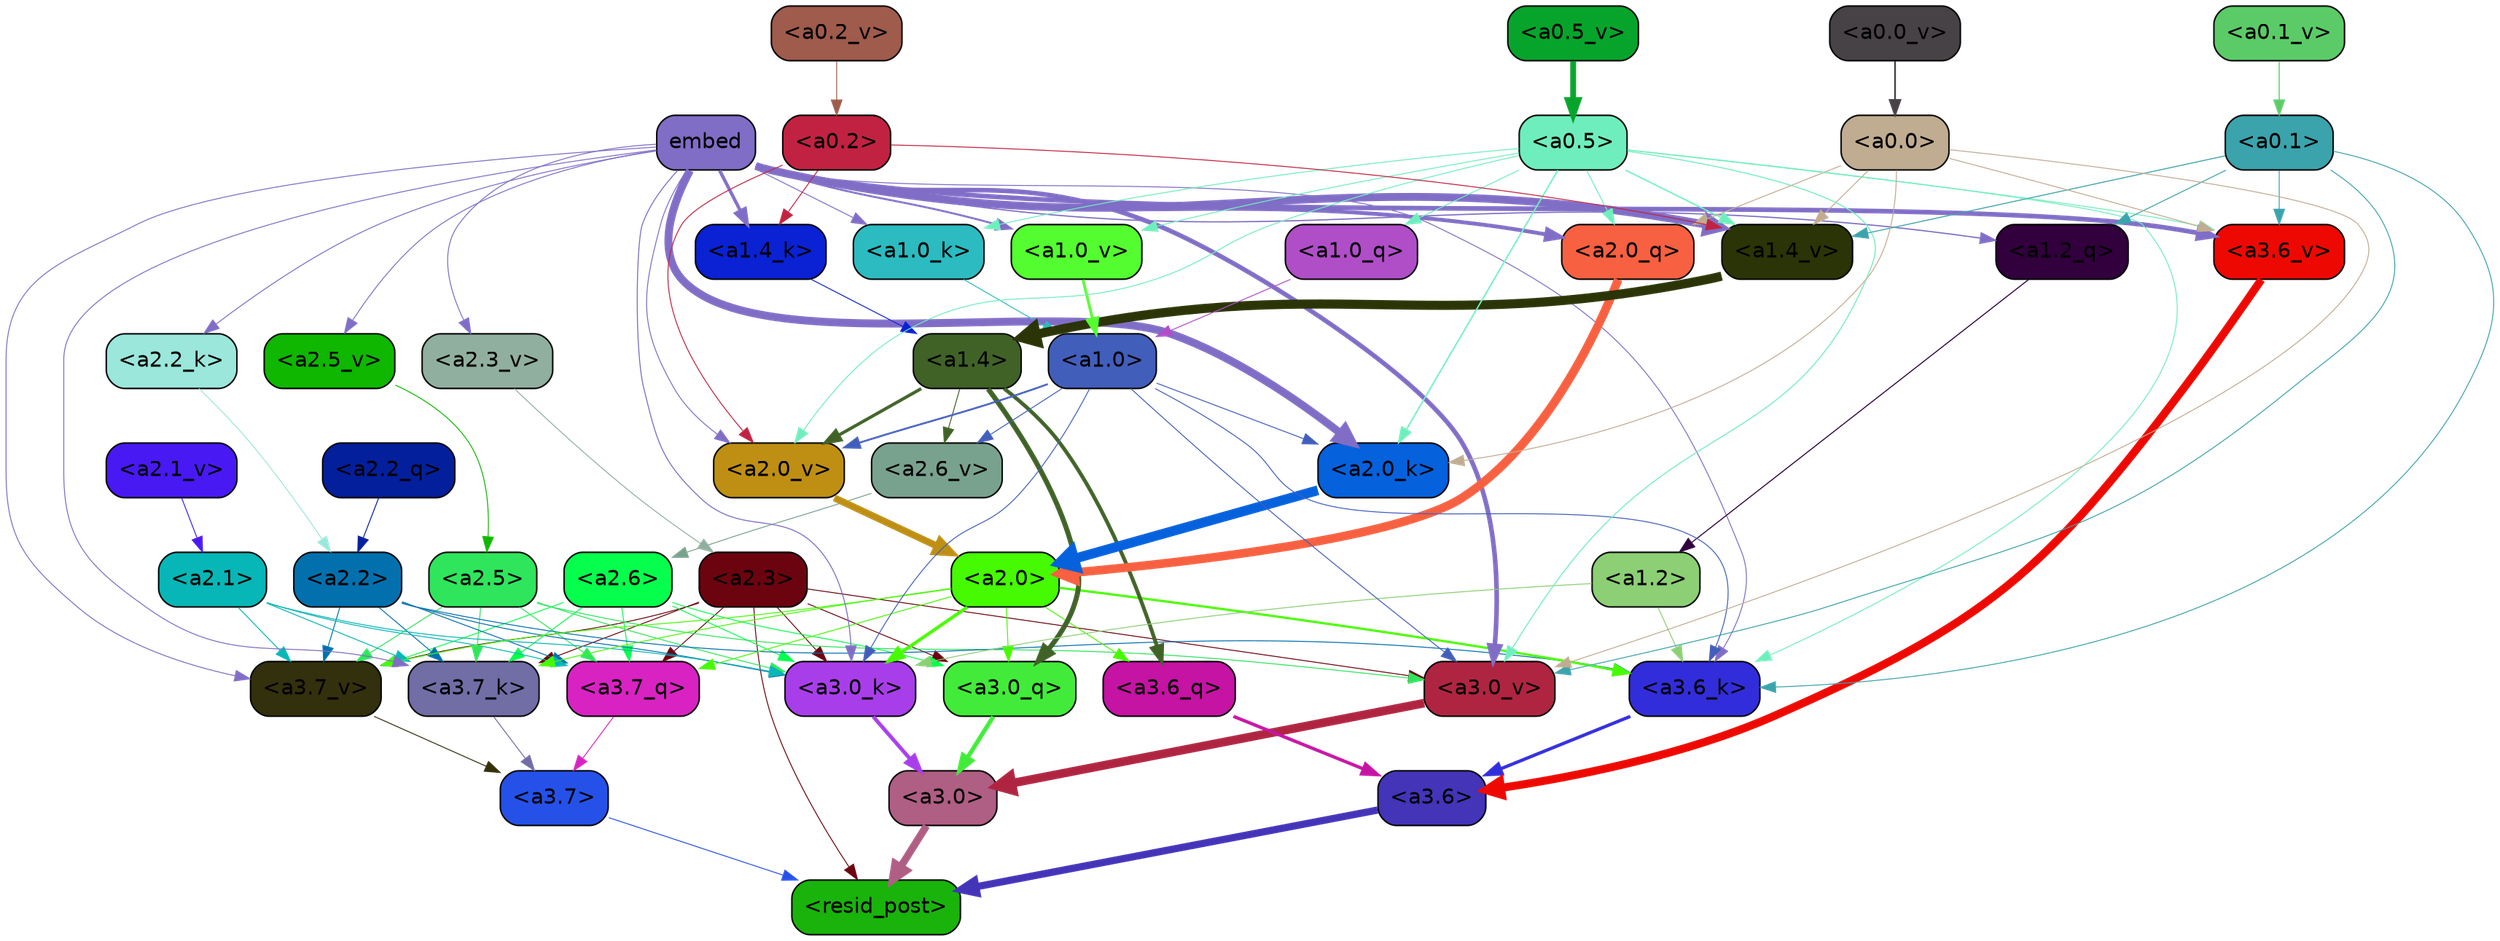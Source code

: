 strict digraph "" {
	graph [bgcolor=transparent,
		layout=dot,
		overlap=false,
		splines=true
	];
	"<a3.7>"	[color=black,
		fillcolor="#2551e8",
		fontname=Helvetica,
		shape=box,
		style="filled, rounded"];
	"<resid_post>"	[color=black,
		fillcolor="#19b30b",
		fontname=Helvetica,
		shape=box,
		style="filled, rounded"];
	"<a3.7>" -> "<resid_post>"	[color="#2551e8",
		penwidth=0.6];
	"<a3.6>"	[color=black,
		fillcolor="#4334b8",
		fontname=Helvetica,
		shape=box,
		style="filled, rounded"];
	"<a3.6>" -> "<resid_post>"	[color="#4334b8",
		penwidth=4.7534414529800415];
	"<a3.0>"	[color=black,
		fillcolor="#af5e84",
		fontname=Helvetica,
		shape=box,
		style="filled, rounded"];
	"<a3.0>" -> "<resid_post>"	[color="#af5e84",
		penwidth=4.898576855659485];
	"<a2.3>"	[color=black,
		fillcolor="#6b040f",
		fontname=Helvetica,
		shape=box,
		style="filled, rounded"];
	"<a2.3>" -> "<resid_post>"	[color="#6b040f",
		penwidth=0.6];
	"<a3.7_q>"	[color=black,
		fillcolor="#d823c2",
		fontname=Helvetica,
		shape=box,
		style="filled, rounded"];
	"<a2.3>" -> "<a3.7_q>"	[color="#6b040f",
		penwidth=0.6];
	"<a3.0_q>"	[color=black,
		fillcolor="#42eb39",
		fontname=Helvetica,
		shape=box,
		style="filled, rounded"];
	"<a2.3>" -> "<a3.0_q>"	[color="#6b040f",
		penwidth=0.6];
	"<a3.7_k>"	[color=black,
		fillcolor="#716da5",
		fontname=Helvetica,
		shape=box,
		style="filled, rounded"];
	"<a2.3>" -> "<a3.7_k>"	[color="#6b040f",
		penwidth=0.6];
	"<a3.0_k>"	[color=black,
		fillcolor="#a83ee9",
		fontname=Helvetica,
		shape=box,
		style="filled, rounded"];
	"<a2.3>" -> "<a3.0_k>"	[color="#6b040f",
		penwidth=0.6];
	"<a3.7_v>"	[color=black,
		fillcolor="#32300d",
		fontname=Helvetica,
		shape=box,
		style="filled, rounded"];
	"<a2.3>" -> "<a3.7_v>"	[color="#6b040f",
		penwidth=0.6];
	"<a3.0_v>"	[color=black,
		fillcolor="#af2541",
		fontname=Helvetica,
		shape=box,
		style="filled, rounded"];
	"<a2.3>" -> "<a3.0_v>"	[color="#6b040f",
		penwidth=0.6];
	"<a3.7_q>" -> "<a3.7>"	[color="#d823c2",
		penwidth=0.6];
	"<a3.6_q>"	[color=black,
		fillcolor="#c513a3",
		fontname=Helvetica,
		shape=box,
		style="filled, rounded"];
	"<a3.6_q>" -> "<a3.6>"	[color="#c513a3",
		penwidth=2.160832464694977];
	"<a3.0_q>" -> "<a3.0>"	[color="#42eb39",
		penwidth=2.870753765106201];
	"<a3.7_k>" -> "<a3.7>"	[color="#716da5",
		penwidth=0.6];
	"<a3.6_k>"	[color=black,
		fillcolor="#322dda",
		fontname=Helvetica,
		shape=box,
		style="filled, rounded"];
	"<a3.6_k>" -> "<a3.6>"	[color="#322dda",
		penwidth=2.13908451795578];
	"<a3.0_k>" -> "<a3.0>"	[color="#a83ee9",
		penwidth=2.520303964614868];
	"<a3.7_v>" -> "<a3.7>"	[color="#32300d",
		penwidth=0.6];
	"<a3.6_v>"	[color=black,
		fillcolor="#ed0901",
		fontname=Helvetica,
		shape=box,
		style="filled, rounded"];
	"<a3.6_v>" -> "<a3.6>"	[color="#ed0901",
		penwidth=5.297133803367615];
	"<a3.0_v>" -> "<a3.0>"	[color="#af2541",
		penwidth=5.680712580680847];
	"<a2.6>"	[color=black,
		fillcolor="#06ff4c",
		fontname=Helvetica,
		shape=box,
		style="filled, rounded"];
	"<a2.6>" -> "<a3.7_q>"	[color="#06ff4c",
		penwidth=0.6];
	"<a2.6>" -> "<a3.0_q>"	[color="#06ff4c",
		penwidth=0.6];
	"<a2.6>" -> "<a3.7_k>"	[color="#06ff4c",
		penwidth=0.6];
	"<a2.6>" -> "<a3.0_k>"	[color="#06ff4c",
		penwidth=0.6];
	"<a2.6>" -> "<a3.7_v>"	[color="#06ff4c",
		penwidth=0.6];
	"<a2.5>"	[color=black,
		fillcolor="#2fe55c",
		fontname=Helvetica,
		shape=box,
		style="filled, rounded"];
	"<a2.5>" -> "<a3.7_q>"	[color="#2fe55c",
		penwidth=0.6];
	"<a2.5>" -> "<a3.7_k>"	[color="#2fe55c",
		penwidth=0.6];
	"<a2.5>" -> "<a3.0_k>"	[color="#2fe55c",
		penwidth=0.6];
	"<a2.5>" -> "<a3.7_v>"	[color="#2fe55c",
		penwidth=0.6];
	"<a2.5>" -> "<a3.0_v>"	[color="#2fe55c",
		penwidth=0.6];
	"<a2.2>"	[color=black,
		fillcolor="#0370ae",
		fontname=Helvetica,
		shape=box,
		style="filled, rounded"];
	"<a2.2>" -> "<a3.7_q>"	[color="#0370ae",
		penwidth=0.6];
	"<a2.2>" -> "<a3.7_k>"	[color="#0370ae",
		penwidth=0.6];
	"<a2.2>" -> "<a3.6_k>"	[color="#0370ae",
		penwidth=0.6];
	"<a2.2>" -> "<a3.0_k>"	[color="#0370ae",
		penwidth=0.6];
	"<a2.2>" -> "<a3.7_v>"	[color="#0370ae",
		penwidth=0.6];
	"<a2.1>"	[color=black,
		fillcolor="#07b6b6",
		fontname=Helvetica,
		shape=box,
		style="filled, rounded"];
	"<a2.1>" -> "<a3.7_q>"	[color="#07b6b6",
		penwidth=0.6];
	"<a2.1>" -> "<a3.7_k>"	[color="#07b6b6",
		penwidth=0.6];
	"<a2.1>" -> "<a3.0_k>"	[color="#07b6b6",
		penwidth=0.6];
	"<a2.1>" -> "<a3.7_v>"	[color="#07b6b6",
		penwidth=0.6];
	"<a2.0>"	[color=black,
		fillcolor="#46fa02",
		fontname=Helvetica,
		shape=box,
		style="filled, rounded"];
	"<a2.0>" -> "<a3.7_q>"	[color="#46fa02",
		penwidth=0.6];
	"<a2.0>" -> "<a3.6_q>"	[color="#46fa02",
		penwidth=0.6];
	"<a2.0>" -> "<a3.0_q>"	[color="#46fa02",
		penwidth=0.6];
	"<a2.0>" -> "<a3.7_k>"	[color="#46fa02",
		penwidth=0.6];
	"<a2.0>" -> "<a3.6_k>"	[color="#46fa02",
		penwidth=1.4957321882247925];
	"<a2.0>" -> "<a3.0_k>"	[color="#46fa02",
		penwidth=2.18752121925354];
	"<a2.0>" -> "<a3.7_v>"	[color="#46fa02",
		penwidth=0.6];
	"<a1.4>"	[color=black,
		fillcolor="#406227",
		fontname=Helvetica,
		shape=box,
		style="filled, rounded"];
	"<a1.4>" -> "<a3.6_q>"	[color="#406227",
		penwidth=2.4829938411712646];
	"<a1.4>" -> "<a3.0_q>"	[color="#406227",
		penwidth=3.299744725227356];
	"<a2.6_v>"	[color=black,
		fillcolor="#79a28e",
		fontname=Helvetica,
		shape=box,
		style="filled, rounded"];
	"<a1.4>" -> "<a2.6_v>"	[color="#406227",
		penwidth=0.6];
	"<a2.0_v>"	[color=black,
		fillcolor="#bf8f14",
		fontname=Helvetica,
		shape=box,
		style="filled, rounded"];
	"<a1.4>" -> "<a2.0_v>"	[color="#406227",
		penwidth=2.092592429369688];
	embed	[color=black,
		fillcolor="#806dc6",
		fontname=Helvetica,
		shape=box,
		style="filled, rounded"];
	embed -> "<a3.7_k>"	[color="#806dc6",
		penwidth=0.6];
	embed -> "<a3.6_k>"	[color="#806dc6",
		penwidth=0.6];
	embed -> "<a3.0_k>"	[color="#806dc6",
		penwidth=0.6394047290086746];
	embed -> "<a3.7_v>"	[color="#806dc6",
		penwidth=0.6];
	embed -> "<a3.6_v>"	[color="#806dc6",
		penwidth=3.067279100418091];
	embed -> "<a3.0_v>"	[color="#806dc6",
		penwidth=3.0212591886520386];
	"<a2.0_q>"	[color=black,
		fillcolor="#f76040",
		fontname=Helvetica,
		shape=box,
		style="filled, rounded"];
	embed -> "<a2.0_q>"	[color="#806dc6",
		penwidth=2.5355080366134644];
	"<a2.2_k>"	[color=black,
		fillcolor="#9be7db",
		fontname=Helvetica,
		shape=box,
		style="filled, rounded"];
	embed -> "<a2.2_k>"	[color="#806dc6",
		penwidth=0.6];
	"<a2.0_k>"	[color=black,
		fillcolor="#0661dc",
		fontname=Helvetica,
		shape=box,
		style="filled, rounded"];
	embed -> "<a2.0_k>"	[color="#806dc6",
		penwidth=5.2180726528167725];
	"<a2.5_v>"	[color=black,
		fillcolor="#0fb700",
		fontname=Helvetica,
		shape=box,
		style="filled, rounded"];
	embed -> "<a2.5_v>"	[color="#806dc6",
		penwidth=0.6];
	"<a2.3_v>"	[color=black,
		fillcolor="#91af9f",
		fontname=Helvetica,
		shape=box,
		style="filled, rounded"];
	embed -> "<a2.3_v>"	[color="#806dc6",
		penwidth=0.6];
	embed -> "<a2.0_v>"	[color="#806dc6",
		penwidth=0.6];
	"<a1.2_q>"	[color=black,
		fillcolor="#31003d",
		fontname=Helvetica,
		shape=box,
		style="filled, rounded"];
	embed -> "<a1.2_q>"	[color="#806dc6",
		penwidth=0.8094894886016846];
	"<a1.4_k>"	[color=black,
		fillcolor="#0a21d4",
		fontname=Helvetica,
		shape=box,
		style="filled, rounded"];
	embed -> "<a1.4_k>"	[color="#806dc6",
		penwidth=2.1732678413391113];
	"<a1.0_k>"	[color=black,
		fillcolor="#2bbbc0",
		fontname=Helvetica,
		shape=box,
		style="filled, rounded"];
	embed -> "<a1.0_k>"	[color="#806dc6",
		penwidth=0.6];
	"<a1.4_v>"	[color=black,
		fillcolor="#2a3406",
		fontname=Helvetica,
		shape=box,
		style="filled, rounded"];
	embed -> "<a1.4_v>"	[color="#806dc6",
		penwidth=5.162249565124512];
	"<a1.0_v>"	[color=black,
		fillcolor="#54fd30",
		fontname=Helvetica,
		shape=box,
		style="filled, rounded"];
	embed -> "<a1.0_v>"	[color="#806dc6",
		penwidth=1.26457279920578];
	"<a1.2>"	[color=black,
		fillcolor="#8ccf74",
		fontname=Helvetica,
		shape=box,
		style="filled, rounded"];
	"<a1.2>" -> "<a3.6_k>"	[color="#8ccf74",
		penwidth=0.6];
	"<a1.2>" -> "<a3.0_k>"	[color="#8ccf74",
		penwidth=0.6];
	"<a1.0>"	[color=black,
		fillcolor="#425ebb",
		fontname=Helvetica,
		shape=box,
		style="filled, rounded"];
	"<a1.0>" -> "<a3.6_k>"	[color="#425ebb",
		penwidth=0.6];
	"<a1.0>" -> "<a3.0_k>"	[color="#425ebb",
		penwidth=0.6];
	"<a1.0>" -> "<a3.0_v>"	[color="#425ebb",
		penwidth=0.6];
	"<a1.0>" -> "<a2.0_k>"	[color="#425ebb",
		penwidth=0.6];
	"<a1.0>" -> "<a2.6_v>"	[color="#425ebb",
		penwidth=0.6];
	"<a1.0>" -> "<a2.0_v>"	[color="#425ebb",
		penwidth=1.2132605910301208];
	"<a0.5>"	[color=black,
		fillcolor="#6feebd",
		fontname=Helvetica,
		shape=box,
		style="filled, rounded"];
	"<a0.5>" -> "<a3.6_k>"	[color="#6feebd",
		penwidth=0.6];
	"<a0.5>" -> "<a3.6_v>"	[color="#6feebd",
		penwidth=0.6];
	"<a0.5>" -> "<a3.0_v>"	[color="#6feebd",
		penwidth=0.648682102560997];
	"<a0.5>" -> "<a2.0_q>"	[color="#6feebd",
		penwidth=0.6];
	"<a0.5>" -> "<a2.0_k>"	[color="#6feebd",
		penwidth=0.9236047863960266];
	"<a0.5>" -> "<a2.0_v>"	[color="#6feebd",
		penwidth=0.6];
	"<a1.0_q>"	[color=black,
		fillcolor="#b04ec8",
		fontname=Helvetica,
		shape=box,
		style="filled, rounded"];
	"<a0.5>" -> "<a1.0_q>"	[color="#6feebd",
		penwidth=0.6];
	"<a0.5>" -> "<a1.0_k>"	[color="#6feebd",
		penwidth=0.6];
	"<a0.5>" -> "<a1.4_v>"	[color="#6feebd",
		penwidth=0.8783596754074097];
	"<a0.5>" -> "<a1.0_v>"	[color="#6feebd",
		penwidth=0.6];
	"<a0.1>"	[color=black,
		fillcolor="#3ba3ac",
		fontname=Helvetica,
		shape=box,
		style="filled, rounded"];
	"<a0.1>" -> "<a3.6_k>"	[color="#3ba3ac",
		penwidth=0.6];
	"<a0.1>" -> "<a3.6_v>"	[color="#3ba3ac",
		penwidth=0.6];
	"<a0.1>" -> "<a3.0_v>"	[color="#3ba3ac",
		penwidth=0.6];
	"<a0.1>" -> "<a1.2_q>"	[color="#3ba3ac",
		penwidth=0.6];
	"<a0.1>" -> "<a1.4_v>"	[color="#3ba3ac",
		penwidth=0.6490728855133057];
	"<a0.0>"	[color=black,
		fillcolor="#c0ac90",
		fontname=Helvetica,
		shape=box,
		style="filled, rounded"];
	"<a0.0>" -> "<a3.6_v>"	[color="#c0ac90",
		penwidth=0.6];
	"<a0.0>" -> "<a3.0_v>"	[color="#c0ac90",
		penwidth=0.6];
	"<a0.0>" -> "<a2.0_q>"	[color="#c0ac90",
		penwidth=0.6];
	"<a0.0>" -> "<a2.0_k>"	[color="#c0ac90",
		penwidth=0.6];
	"<a0.0>" -> "<a1.4_v>"	[color="#c0ac90",
		penwidth=0.6];
	"<a2.2_q>"	[color=black,
		fillcolor="#041f9c",
		fontname=Helvetica,
		shape=box,
		style="filled, rounded"];
	"<a2.2_q>" -> "<a2.2>"	[color="#041f9c",
		penwidth=0.6];
	"<a2.0_q>" -> "<a2.0>"	[color="#f76040",
		penwidth=5.681910276412964];
	"<a2.2_k>" -> "<a2.2>"	[color="#9be7db",
		penwidth=0.6];
	"<a2.0_k>" -> "<a2.0>"	[color="#0661dc",
		penwidth=6.447777509689331];
	"<a2.6_v>" -> "<a2.6>"	[color="#79a28e",
		penwidth=0.6];
	"<a2.5_v>" -> "<a2.5>"	[color="#0fb700",
		penwidth=0.6];
	"<a2.3_v>" -> "<a2.3>"	[color="#91af9f",
		penwidth=0.6];
	"<a2.1_v>"	[color=black,
		fillcolor="#4819f3",
		fontname=Helvetica,
		shape=box,
		style="filled, rounded"];
	"<a2.1_v>" -> "<a2.1>"	[color="#4819f3",
		penwidth=0.6];
	"<a2.0_v>" -> "<a2.0>"	[color="#bf8f14",
		penwidth=4.5695202350616455];
	"<a0.2>"	[color=black,
		fillcolor="#c12241",
		fontname=Helvetica,
		shape=box,
		style="filled, rounded"];
	"<a0.2>" -> "<a2.0_v>"	[color="#c12241",
		penwidth=0.6];
	"<a0.2>" -> "<a1.4_k>"	[color="#c12241",
		penwidth=0.6];
	"<a0.2>" -> "<a1.4_v>"	[color="#c12241",
		penwidth=0.6];
	"<a1.2_q>" -> "<a1.2>"	[color="#31003d",
		penwidth=0.6769798994064331];
	"<a1.0_q>" -> "<a1.0>"	[color="#b04ec8",
		penwidth=0.6];
	"<a1.4_k>" -> "<a1.4>"	[color="#0a21d4",
		penwidth=0.6];
	"<a1.0_k>" -> "<a1.0>"	[color="#2bbbc0",
		penwidth=0.6];
	"<a1.4_v>" -> "<a1.4>"	[color="#2a3406",
		penwidth=6.016597509384155];
	"<a1.0_v>" -> "<a1.0>"	[color="#54fd30",
		penwidth=1.8562973737716675];
	"<a0.5_v>"	[color=black,
		fillcolor="#07a42c",
		fontname=Helvetica,
		shape=box,
		style="filled, rounded"];
	"<a0.5_v>" -> "<a0.5>"	[color="#07a42c",
		penwidth=3.805475652217865];
	"<a0.2_v>"	[color=black,
		fillcolor="#9f5b4b",
		fontname=Helvetica,
		shape=box,
		style="filled, rounded"];
	"<a0.2_v>" -> "<a0.2>"	[color="#9f5b4b",
		penwidth=0.6];
	"<a0.1_v>"	[color=black,
		fillcolor="#5bcb68",
		fontname=Helvetica,
		shape=box,
		style="filled, rounded"];
	"<a0.1_v>" -> "<a0.1>"	[color="#5bcb68",
		penwidth=0.6855120658874512];
	"<a0.0_v>"	[color=black,
		fillcolor="#474246",
		fontname=Helvetica,
		shape=box,
		style="filled, rounded"];
	"<a0.0_v>" -> "<a0.0>"	[color="#474246",
		penwidth=1.1353182792663574];
}
